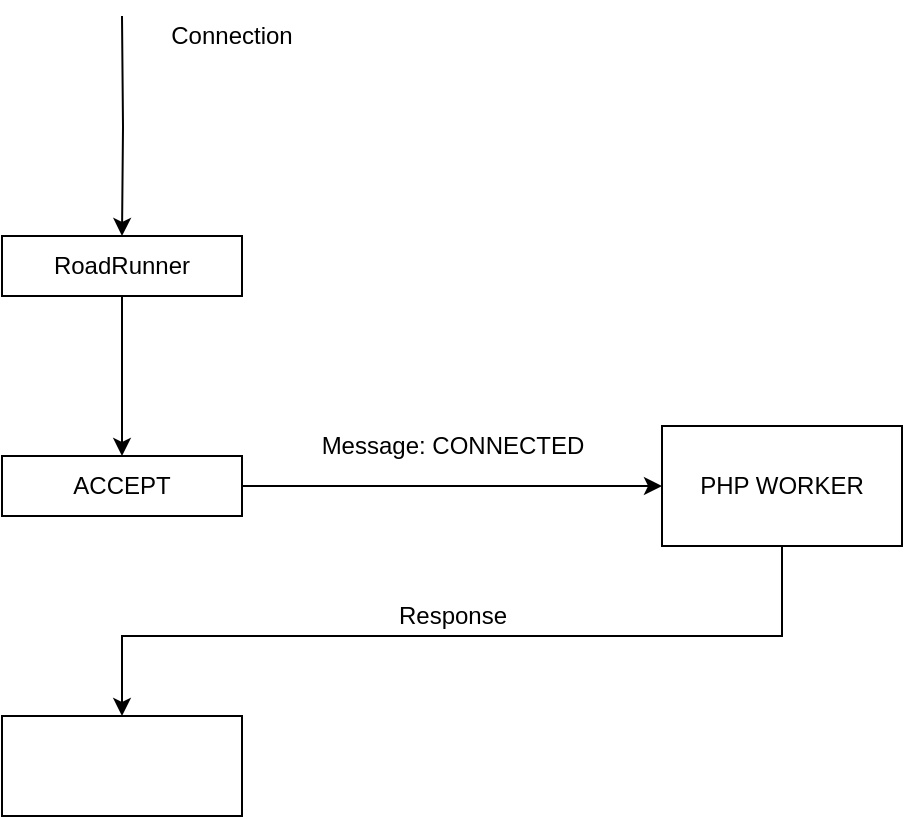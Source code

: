 <mxfile version="15.4.0" type="device"><diagram id="uEEQuEQoKFNb3U6Yv7qh" name="Page-1"><mxGraphModel dx="1289" dy="898" grid="1" gridSize="10" guides="1" tooltips="1" connect="1" arrows="1" fold="1" page="1" pageScale="1" pageWidth="3300" pageHeight="4681" math="0" shadow="0"><root><mxCell id="0"/><mxCell id="1" parent="0"/><mxCell id="qBA0zjUY4KaSRBGGVji4-2" style="edgeStyle=orthogonalEdgeStyle;rounded=0;orthogonalLoop=1;jettySize=auto;html=1;entryX=0.5;entryY=0;entryDx=0;entryDy=0;" edge="1" parent="1" target="qBA0zjUY4KaSRBGGVji4-1"><mxGeometry relative="1" as="geometry"><mxPoint x="430" y="100" as="targetPoint"/><mxPoint x="430" y="100" as="sourcePoint"/></mxGeometry></mxCell><mxCell id="qBA0zjUY4KaSRBGGVji4-5" style="edgeStyle=orthogonalEdgeStyle;rounded=0;orthogonalLoop=1;jettySize=auto;html=1;exitX=0.5;exitY=1;exitDx=0;exitDy=0;entryX=0.5;entryY=0;entryDx=0;entryDy=0;" edge="1" parent="1" source="qBA0zjUY4KaSRBGGVji4-1" target="qBA0zjUY4KaSRBGGVji4-4"><mxGeometry relative="1" as="geometry"/></mxCell><mxCell id="qBA0zjUY4KaSRBGGVji4-1" value="RoadRunner" style="rounded=0;whiteSpace=wrap;html=1;" vertex="1" parent="1"><mxGeometry x="370" y="210" width="120" height="30" as="geometry"/></mxCell><mxCell id="qBA0zjUY4KaSRBGGVji4-3" value="Connection" style="text;html=1;strokeColor=none;fillColor=none;align=center;verticalAlign=middle;whiteSpace=wrap;rounded=0;" vertex="1" parent="1"><mxGeometry x="430" y="100" width="110" height="20" as="geometry"/></mxCell><mxCell id="qBA0zjUY4KaSRBGGVji4-7" style="edgeStyle=orthogonalEdgeStyle;rounded=0;orthogonalLoop=1;jettySize=auto;html=1;exitX=1;exitY=0.5;exitDx=0;exitDy=0;" edge="1" parent="1" source="qBA0zjUY4KaSRBGGVji4-4" target="qBA0zjUY4KaSRBGGVji4-6"><mxGeometry relative="1" as="geometry"/></mxCell><mxCell id="qBA0zjUY4KaSRBGGVji4-4" value="ACCEPT" style="rounded=0;whiteSpace=wrap;html=1;" vertex="1" parent="1"><mxGeometry x="370" y="320" width="120" height="30" as="geometry"/></mxCell><mxCell id="qBA0zjUY4KaSRBGGVji4-17" style="edgeStyle=orthogonalEdgeStyle;rounded=0;orthogonalLoop=1;jettySize=auto;html=1;exitX=0.5;exitY=1;exitDx=0;exitDy=0;entryX=0.5;entryY=0;entryDx=0;entryDy=0;" edge="1" parent="1" source="qBA0zjUY4KaSRBGGVji4-6" target="qBA0zjUY4KaSRBGGVji4-18"><mxGeometry relative="1" as="geometry"><mxPoint x="430" y="450" as="targetPoint"/><Array as="points"><mxPoint x="760" y="410"/><mxPoint x="430" y="410"/></Array></mxGeometry></mxCell><mxCell id="qBA0zjUY4KaSRBGGVji4-6" value="PHP WORKER" style="rounded=0;whiteSpace=wrap;html=1;" vertex="1" parent="1"><mxGeometry x="700" y="305" width="120" height="60" as="geometry"/></mxCell><mxCell id="qBA0zjUY4KaSRBGGVji4-8" value="Message: CONNECTED" style="text;html=1;align=center;verticalAlign=middle;resizable=0;points=[];autosize=1;strokeColor=none;fillColor=none;" vertex="1" parent="1"><mxGeometry x="520" y="305" width="150" height="20" as="geometry"/></mxCell><mxCell id="qBA0zjUY4KaSRBGGVji4-11" value="Response" style="text;html=1;align=center;verticalAlign=middle;resizable=0;points=[];autosize=1;strokeColor=none;fillColor=none;" vertex="1" parent="1"><mxGeometry x="560" y="390" width="70" height="20" as="geometry"/></mxCell><mxCell id="qBA0zjUY4KaSRBGGVji4-18" value="" style="rounded=0;whiteSpace=wrap;html=1;" vertex="1" parent="1"><mxGeometry x="370" y="450" width="120" height="50" as="geometry"/></mxCell></root></mxGraphModel></diagram></mxfile>